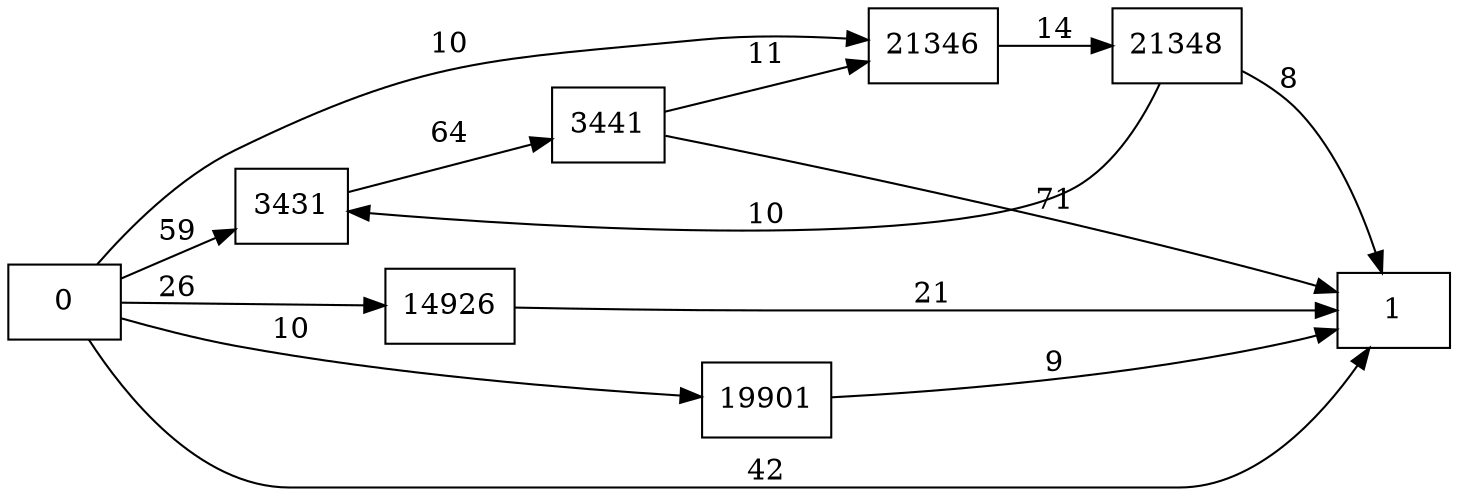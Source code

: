 digraph {
	graph [rankdir=LR]
	node [shape=rectangle]
	3431 -> 3441 [label=64]
	3441 -> 1 [label=71]
	3441 -> 21346 [label=11]
	14926 -> 1 [label=21]
	19901 -> 1 [label=9]
	21346 -> 21348 [label=14]
	21348 -> 3431 [label=10]
	21348 -> 1 [label=8]
	0 -> 3431 [label=59]
	0 -> 1 [label=42]
	0 -> 14926 [label=26]
	0 -> 19901 [label=10]
	0 -> 21346 [label=10]
}
